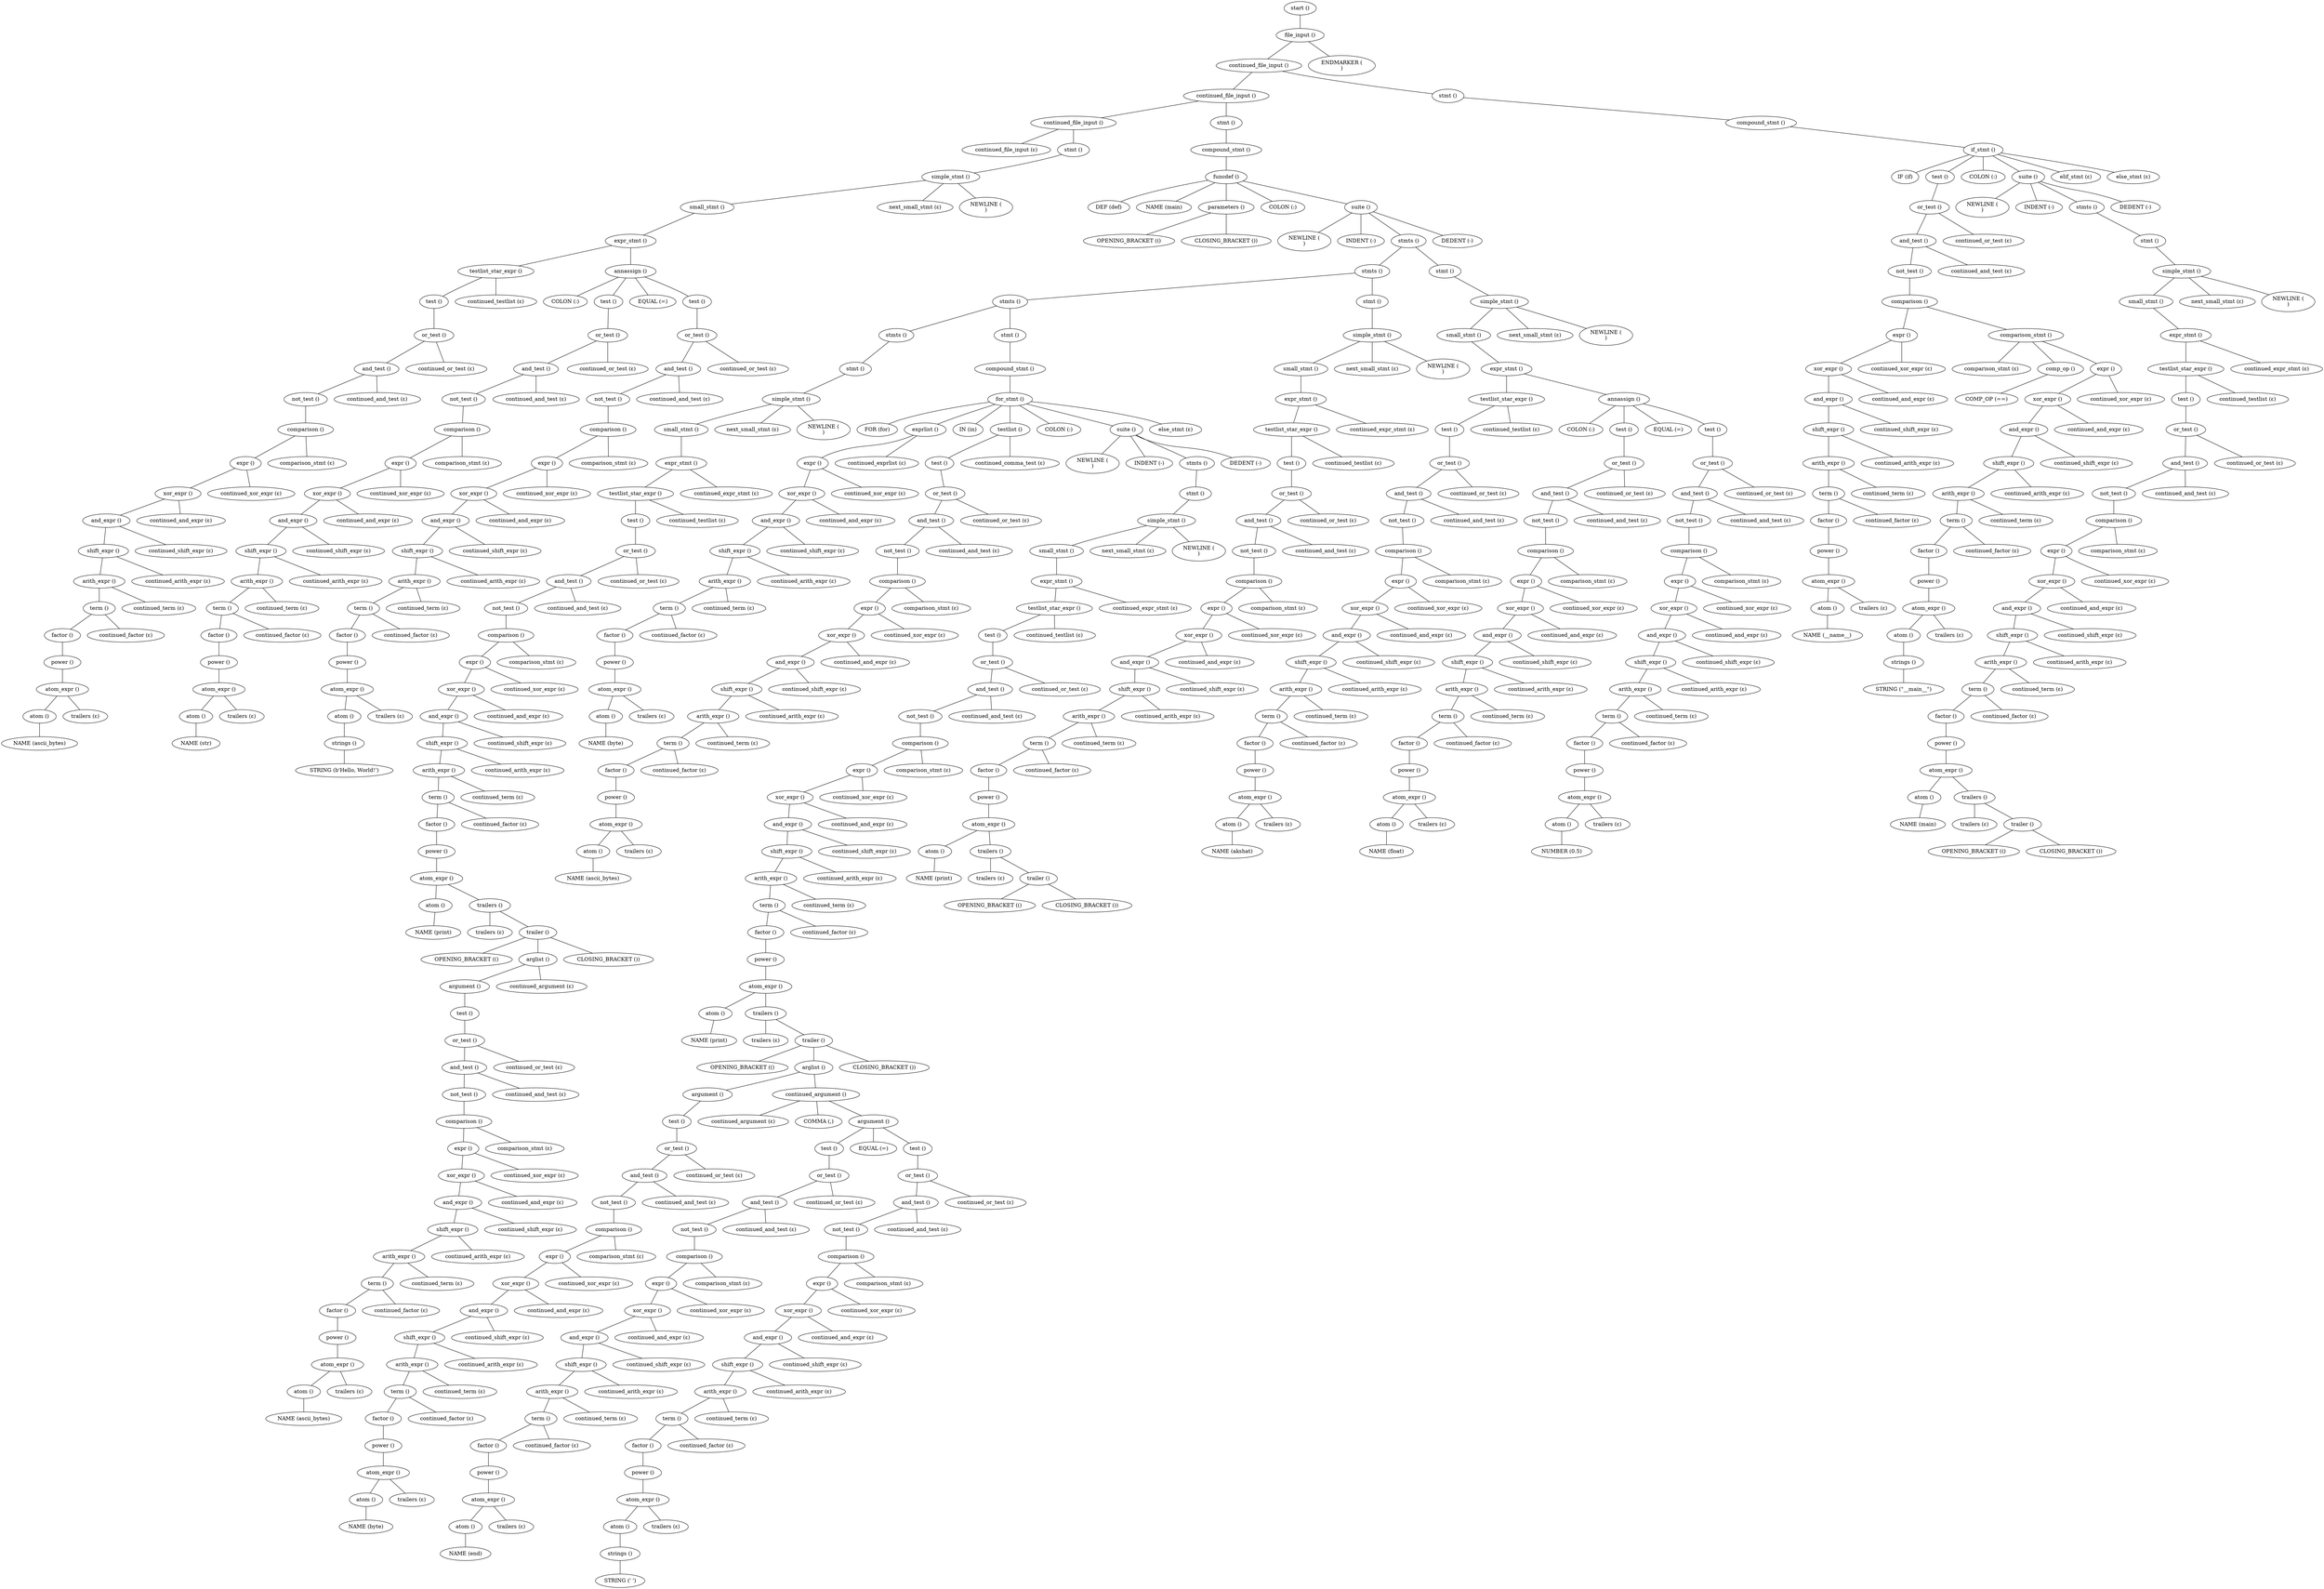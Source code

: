 Graph {
node1 [label="start ()"];
node2 [label="file_input ()"];
node3 [label="continued_file_input ()"];
node4 [label="continued_file_input ()"];
node5 [label="continued_file_input ()"];
node6 [label="continued_file_input (ε)"];
node7 [label="stmt ()"];
node8 [label="simple_stmt ()"];
node9 [label="small_stmt ()"];
node10 [label="expr_stmt ()"];
node11 [label="testlist_star_expr ()"];
node12 [label="test ()"];
node13 [label="or_test ()"];
node14 [label="and_test ()"];
node15 [label="not_test ()"];
node16 [label="comparison ()"];
node17 [label="expr ()"];
node18 [label="xor_expr ()"];
node19 [label="and_expr ()"];
node20 [label="shift_expr ()"];
node21 [label="arith_expr ()"];
node22 [label="term ()"];
node23 [label="factor ()"];
node24 [label="power ()"];
node25 [label="atom_expr ()"];
node26 [label="atom ()"];
node27 [label="NAME (ascii_bytes)"];
node28 [label="trailers (ε)"];
node29 [label="continued_factor (ε)"];
node30 [label="continued_term (ε)"];
node31 [label="continued_arith_expr (ε)"];
node32 [label="continued_shift_expr (ε)"];
node33 [label="continued_and_expr (ε)"];
node34 [label="continued_xor_expr (ε)"];
node35 [label="comparison_stmt (ε)"];
node36 [label="continued_and_test (ε)"];
node37 [label="continued_or_test (ε)"];
node38 [label="continued_testlist (ε)"];
node39 [label="annassign ()"];
node40 [label="COLON (:)"];
node41 [label="test ()"];
node42 [label="or_test ()"];
node43 [label="and_test ()"];
node44 [label="not_test ()"];
node45 [label="comparison ()"];
node46 [label="expr ()"];
node47 [label="xor_expr ()"];
node48 [label="and_expr ()"];
node49 [label="shift_expr ()"];
node50 [label="arith_expr ()"];
node51 [label="term ()"];
node52 [label="factor ()"];
node53 [label="power ()"];
node54 [label="atom_expr ()"];
node55 [label="atom ()"];
node56 [label="NAME (str)"];
node57 [label="trailers (ε)"];
node58 [label="continued_factor (ε)"];
node59 [label="continued_term (ε)"];
node60 [label="continued_arith_expr (ε)"];
node61 [label="continued_shift_expr (ε)"];
node62 [label="continued_and_expr (ε)"];
node63 [label="continued_xor_expr (ε)"];
node64 [label="comparison_stmt (ε)"];
node65 [label="continued_and_test (ε)"];
node66 [label="continued_or_test (ε)"];
node67 [label="EQUAL (=)"];
node68 [label="test ()"];
node69 [label="or_test ()"];
node70 [label="and_test ()"];
node71 [label="not_test ()"];
node72 [label="comparison ()"];
node73 [label="expr ()"];
node74 [label="xor_expr ()"];
node75 [label="and_expr ()"];
node76 [label="shift_expr ()"];
node77 [label="arith_expr ()"];
node78 [label="term ()"];
node79 [label="factor ()"];
node80 [label="power ()"];
node81 [label="atom_expr ()"];
node82 [label="atom ()"];
node83 [label="strings ()"];
node84 [label="STRING (b'Hello, World!')"];
node85 [label="trailers (ε)"];
node86 [label="continued_factor (ε)"];
node87 [label="continued_term (ε)"];
node88 [label="continued_arith_expr (ε)"];
node89 [label="continued_shift_expr (ε)"];
node90 [label="continued_and_expr (ε)"];
node91 [label="continued_xor_expr (ε)"];
node92 [label="comparison_stmt (ε)"];
node93 [label="continued_and_test (ε)"];
node94 [label="continued_or_test (ε)"];
node95 [label="next_small_stmt (ε)"];
node96 [label="NEWLINE (
)"];
node97 [label="stmt ()"];
node98 [label="compound_stmt ()"];
node99 [label="funcdef ()"];
node100 [label="DEF (def)"];
node101 [label="NAME (main)"];
node102 [label="parameters ()"];
node103 [label="OPENING_BRACKET (()"];
node104 [label="CLOSING_BRACKET ())"];
node105 [label="COLON (:)"];
node106 [label="suite ()"];
node107 [label="NEWLINE (
)"];
node108 [label="INDENT (-)"];
node109 [label="stmts ()"];
node110 [label="stmts ()"];
node111 [label="stmts ()"];
node112 [label="stmts ()"];
node113 [label="stmt ()"];
node114 [label="simple_stmt ()"];
node115 [label="small_stmt ()"];
node116 [label="expr_stmt ()"];
node117 [label="testlist_star_expr ()"];
node118 [label="test ()"];
node119 [label="or_test ()"];
node120 [label="and_test ()"];
node121 [label="not_test ()"];
node122 [label="comparison ()"];
node123 [label="expr ()"];
node124 [label="xor_expr ()"];
node125 [label="and_expr ()"];
node126 [label="shift_expr ()"];
node127 [label="arith_expr ()"];
node128 [label="term ()"];
node129 [label="factor ()"];
node130 [label="power ()"];
node131 [label="atom_expr ()"];
node132 [label="atom ()"];
node133 [label="NAME (print)"];
node134 [label="trailers ()"];
node135 [label="trailers (ε)"];
node136 [label="trailer ()"];
node137 [label="OPENING_BRACKET (()"];
node138 [label="arglist ()"];
node139 [label="argument ()"];
node140 [label="test ()"];
node141 [label="or_test ()"];
node142 [label="and_test ()"];
node143 [label="not_test ()"];
node144 [label="comparison ()"];
node145 [label="expr ()"];
node146 [label="xor_expr ()"];
node147 [label="and_expr ()"];
node148 [label="shift_expr ()"];
node149 [label="arith_expr ()"];
node150 [label="term ()"];
node151 [label="factor ()"];
node152 [label="power ()"];
node153 [label="atom_expr ()"];
node154 [label="atom ()"];
node155 [label="NAME (ascii_bytes)"];
node156 [label="trailers (ε)"];
node157 [label="continued_factor (ε)"];
node158 [label="continued_term (ε)"];
node159 [label="continued_arith_expr (ε)"];
node160 [label="continued_shift_expr (ε)"];
node161 [label="continued_and_expr (ε)"];
node162 [label="continued_xor_expr (ε)"];
node163 [label="comparison_stmt (ε)"];
node164 [label="continued_and_test (ε)"];
node165 [label="continued_or_test (ε)"];
node166 [label="continued_argument (ε)"];
node167 [label="CLOSING_BRACKET ())"];
node168 [label="continued_factor (ε)"];
node169 [label="continued_term (ε)"];
node170 [label="continued_arith_expr (ε)"];
node171 [label="continued_shift_expr (ε)"];
node172 [label="continued_and_expr (ε)"];
node173 [label="continued_xor_expr (ε)"];
node174 [label="comparison_stmt (ε)"];
node175 [label="continued_and_test (ε)"];
node176 [label="continued_or_test (ε)"];
node177 [label="continued_testlist (ε)"];
node178 [label="continued_expr_stmt (ε)"];
node179 [label="next_small_stmt (ε)"];
node180 [label="NEWLINE (
)"];
node181 [label="stmt ()"];
node182 [label="compound_stmt ()"];
node183 [label="for_stmt ()"];
node184 [label="FOR (for)"];
node185 [label="exprlist ()"];
node186 [label="expr ()"];
node187 [label="xor_expr ()"];
node188 [label="and_expr ()"];
node189 [label="shift_expr ()"];
node190 [label="arith_expr ()"];
node191 [label="term ()"];
node192 [label="factor ()"];
node193 [label="power ()"];
node194 [label="atom_expr ()"];
node195 [label="atom ()"];
node196 [label="NAME (byte)"];
node197 [label="trailers (ε)"];
node198 [label="continued_factor (ε)"];
node199 [label="continued_term (ε)"];
node200 [label="continued_arith_expr (ε)"];
node201 [label="continued_shift_expr (ε)"];
node202 [label="continued_and_expr (ε)"];
node203 [label="continued_xor_expr (ε)"];
node204 [label="continued_exprlist (ε)"];
node205 [label="IN (in)"];
node206 [label="testlist ()"];
node207 [label="test ()"];
node208 [label="or_test ()"];
node209 [label="and_test ()"];
node210 [label="not_test ()"];
node211 [label="comparison ()"];
node212 [label="expr ()"];
node213 [label="xor_expr ()"];
node214 [label="and_expr ()"];
node215 [label="shift_expr ()"];
node216 [label="arith_expr ()"];
node217 [label="term ()"];
node218 [label="factor ()"];
node219 [label="power ()"];
node220 [label="atom_expr ()"];
node221 [label="atom ()"];
node222 [label="NAME (ascii_bytes)"];
node223 [label="trailers (ε)"];
node224 [label="continued_factor (ε)"];
node225 [label="continued_term (ε)"];
node226 [label="continued_arith_expr (ε)"];
node227 [label="continued_shift_expr (ε)"];
node228 [label="continued_and_expr (ε)"];
node229 [label="continued_xor_expr (ε)"];
node230 [label="comparison_stmt (ε)"];
node231 [label="continued_and_test (ε)"];
node232 [label="continued_or_test (ε)"];
node233 [label="continued_comma_test (ε)"];
node234 [label="COLON (:)"];
node235 [label="suite ()"];
node236 [label="NEWLINE (
)"];
node237 [label="INDENT (-)"];
node238 [label="stmts ()"];
node239 [label="stmt ()"];
node240 [label="simple_stmt ()"];
node241 [label="small_stmt ()"];
node242 [label="expr_stmt ()"];
node243 [label="testlist_star_expr ()"];
node244 [label="test ()"];
node245 [label="or_test ()"];
node246 [label="and_test ()"];
node247 [label="not_test ()"];
node248 [label="comparison ()"];
node249 [label="expr ()"];
node250 [label="xor_expr ()"];
node251 [label="and_expr ()"];
node252 [label="shift_expr ()"];
node253 [label="arith_expr ()"];
node254 [label="term ()"];
node255 [label="factor ()"];
node256 [label="power ()"];
node257 [label="atom_expr ()"];
node258 [label="atom ()"];
node259 [label="NAME (print)"];
node260 [label="trailers ()"];
node261 [label="trailers (ε)"];
node262 [label="trailer ()"];
node263 [label="OPENING_BRACKET (()"];
node264 [label="arglist ()"];
node265 [label="argument ()"];
node266 [label="test ()"];
node267 [label="or_test ()"];
node268 [label="and_test ()"];
node269 [label="not_test ()"];
node270 [label="comparison ()"];
node271 [label="expr ()"];
node272 [label="xor_expr ()"];
node273 [label="and_expr ()"];
node274 [label="shift_expr ()"];
node275 [label="arith_expr ()"];
node276 [label="term ()"];
node277 [label="factor ()"];
node278 [label="power ()"];
node279 [label="atom_expr ()"];
node280 [label="atom ()"];
node281 [label="NAME (byte)"];
node282 [label="trailers (ε)"];
node283 [label="continued_factor (ε)"];
node284 [label="continued_term (ε)"];
node285 [label="continued_arith_expr (ε)"];
node286 [label="continued_shift_expr (ε)"];
node287 [label="continued_and_expr (ε)"];
node288 [label="continued_xor_expr (ε)"];
node289 [label="comparison_stmt (ε)"];
node290 [label="continued_and_test (ε)"];
node291 [label="continued_or_test (ε)"];
node292 [label="continued_argument ()"];
node293 [label="continued_argument (ε)"];
node294 [label="COMMA (,)"];
node295 [label="argument ()"];
node296 [label="test ()"];
node297 [label="or_test ()"];
node298 [label="and_test ()"];
node299 [label="not_test ()"];
node300 [label="comparison ()"];
node301 [label="expr ()"];
node302 [label="xor_expr ()"];
node303 [label="and_expr ()"];
node304 [label="shift_expr ()"];
node305 [label="arith_expr ()"];
node306 [label="term ()"];
node307 [label="factor ()"];
node308 [label="power ()"];
node309 [label="atom_expr ()"];
node310 [label="atom ()"];
node311 [label="NAME (end)"];
node312 [label="trailers (ε)"];
node313 [label="continued_factor (ε)"];
node314 [label="continued_term (ε)"];
node315 [label="continued_arith_expr (ε)"];
node316 [label="continued_shift_expr (ε)"];
node317 [label="continued_and_expr (ε)"];
node318 [label="continued_xor_expr (ε)"];
node319 [label="comparison_stmt (ε)"];
node320 [label="continued_and_test (ε)"];
node321 [label="continued_or_test (ε)"];
node322 [label="EQUAL (=)"];
node323 [label="test ()"];
node324 [label="or_test ()"];
node325 [label="and_test ()"];
node326 [label="not_test ()"];
node327 [label="comparison ()"];
node328 [label="expr ()"];
node329 [label="xor_expr ()"];
node330 [label="and_expr ()"];
node331 [label="shift_expr ()"];
node332 [label="arith_expr ()"];
node333 [label="term ()"];
node334 [label="factor ()"];
node335 [label="power ()"];
node336 [label="atom_expr ()"];
node337 [label="atom ()"];
node338 [label="strings ()"];
node339 [label="STRING (' ')"];
node340 [label="trailers (ε)"];
node341 [label="continued_factor (ε)"];
node342 [label="continued_term (ε)"];
node343 [label="continued_arith_expr (ε)"];
node344 [label="continued_shift_expr (ε)"];
node345 [label="continued_and_expr (ε)"];
node346 [label="continued_xor_expr (ε)"];
node347 [label="comparison_stmt (ε)"];
node348 [label="continued_and_test (ε)"];
node349 [label="continued_or_test (ε)"];
node350 [label="CLOSING_BRACKET ())"];
node351 [label="continued_factor (ε)"];
node352 [label="continued_term (ε)"];
node353 [label="continued_arith_expr (ε)"];
node354 [label="continued_shift_expr (ε)"];
node355 [label="continued_and_expr (ε)"];
node356 [label="continued_xor_expr (ε)"];
node357 [label="comparison_stmt (ε)"];
node358 [label="continued_and_test (ε)"];
node359 [label="continued_or_test (ε)"];
node360 [label="continued_testlist (ε)"];
node361 [label="continued_expr_stmt (ε)"];
node362 [label="next_small_stmt (ε)"];
node363 [label="NEWLINE (
)"];
node364 [label="DEDENT (-)"];
node365 [label="else_stmt (ε)"];
node366 [label="stmt ()"];
node367 [label="simple_stmt ()"];
node368 [label="small_stmt ()"];
node369 [label="expr_stmt ()"];
node370 [label="testlist_star_expr ()"];
node371 [label="test ()"];
node372 [label="or_test ()"];
node373 [label="and_test ()"];
node374 [label="not_test ()"];
node375 [label="comparison ()"];
node376 [label="expr ()"];
node377 [label="xor_expr ()"];
node378 [label="and_expr ()"];
node379 [label="shift_expr ()"];
node380 [label="arith_expr ()"];
node381 [label="term ()"];
node382 [label="factor ()"];
node383 [label="power ()"];
node384 [label="atom_expr ()"];
node385 [label="atom ()"];
node386 [label="NAME (print)"];
node387 [label="trailers ()"];
node388 [label="trailers (ε)"];
node389 [label="trailer ()"];
node390 [label="OPENING_BRACKET (()"];
node391 [label="CLOSING_BRACKET ())"];
node392 [label="continued_factor (ε)"];
node393 [label="continued_term (ε)"];
node394 [label="continued_arith_expr (ε)"];
node395 [label="continued_shift_expr (ε)"];
node396 [label="continued_and_expr (ε)"];
node397 [label="continued_xor_expr (ε)"];
node398 [label="comparison_stmt (ε)"];
node399 [label="continued_and_test (ε)"];
node400 [label="continued_or_test (ε)"];
node401 [label="continued_testlist (ε)"];
node402 [label="continued_expr_stmt (ε)"];
node403 [label="next_small_stmt (ε)"];
node404 [label="NEWLINE (
)"];
node405 [label="stmt ()"];
node406 [label="simple_stmt ()"];
node407 [label="small_stmt ()"];
node408 [label="expr_stmt ()"];
node409 [label="testlist_star_expr ()"];
node410 [label="test ()"];
node411 [label="or_test ()"];
node412 [label="and_test ()"];
node413 [label="not_test ()"];
node414 [label="comparison ()"];
node415 [label="expr ()"];
node416 [label="xor_expr ()"];
node417 [label="and_expr ()"];
node418 [label="shift_expr ()"];
node419 [label="arith_expr ()"];
node420 [label="term ()"];
node421 [label="factor ()"];
node422 [label="power ()"];
node423 [label="atom_expr ()"];
node424 [label="atom ()"];
node425 [label="NAME (akshat)"];
node426 [label="trailers (ε)"];
node427 [label="continued_factor (ε)"];
node428 [label="continued_term (ε)"];
node429 [label="continued_arith_expr (ε)"];
node430 [label="continued_shift_expr (ε)"];
node431 [label="continued_and_expr (ε)"];
node432 [label="continued_xor_expr (ε)"];
node433 [label="comparison_stmt (ε)"];
node434 [label="continued_and_test (ε)"];
node435 [label="continued_or_test (ε)"];
node436 [label="continued_testlist (ε)"];
node437 [label="annassign ()"];
node438 [label="COLON (:)"];
node439 [label="test ()"];
node440 [label="or_test ()"];
node441 [label="and_test ()"];
node442 [label="not_test ()"];
node443 [label="comparison ()"];
node444 [label="expr ()"];
node445 [label="xor_expr ()"];
node446 [label="and_expr ()"];
node447 [label="shift_expr ()"];
node448 [label="arith_expr ()"];
node449 [label="term ()"];
node450 [label="factor ()"];
node451 [label="power ()"];
node452 [label="atom_expr ()"];
node453 [label="atom ()"];
node454 [label="NAME (float)"];
node455 [label="trailers (ε)"];
node456 [label="continued_factor (ε)"];
node457 [label="continued_term (ε)"];
node458 [label="continued_arith_expr (ε)"];
node459 [label="continued_shift_expr (ε)"];
node460 [label="continued_and_expr (ε)"];
node461 [label="continued_xor_expr (ε)"];
node462 [label="comparison_stmt (ε)"];
node463 [label="continued_and_test (ε)"];
node464 [label="continued_or_test (ε)"];
node465 [label="EQUAL (=)"];
node466 [label="test ()"];
node467 [label="or_test ()"];
node468 [label="and_test ()"];
node469 [label="not_test ()"];
node470 [label="comparison ()"];
node471 [label="expr ()"];
node472 [label="xor_expr ()"];
node473 [label="and_expr ()"];
node474 [label="shift_expr ()"];
node475 [label="arith_expr ()"];
node476 [label="term ()"];
node477 [label="factor ()"];
node478 [label="power ()"];
node479 [label="atom_expr ()"];
node480 [label="atom ()"];
node481 [label="NUMBER (0.5)"];
node482 [label="trailers (ε)"];
node483 [label="continued_factor (ε)"];
node484 [label="continued_term (ε)"];
node485 [label="continued_arith_expr (ε)"];
node486 [label="continued_shift_expr (ε)"];
node487 [label="continued_and_expr (ε)"];
node488 [label="continued_xor_expr (ε)"];
node489 [label="comparison_stmt (ε)"];
node490 [label="continued_and_test (ε)"];
node491 [label="continued_or_test (ε)"];
node492 [label="next_small_stmt (ε)"];
node493 [label="NEWLINE (
)"];
node494 [label="DEDENT (-)"];
node495 [label="stmt ()"];
node496 [label="compound_stmt ()"];
node497 [label="if_stmt ()"];
node498 [label="IF (if)"];
node499 [label="test ()"];
node500 [label="or_test ()"];
node501 [label="and_test ()"];
node502 [label="not_test ()"];
node503 [label="comparison ()"];
node504 [label="expr ()"];
node505 [label="xor_expr ()"];
node506 [label="and_expr ()"];
node507 [label="shift_expr ()"];
node508 [label="arith_expr ()"];
node509 [label="term ()"];
node510 [label="factor ()"];
node511 [label="power ()"];
node512 [label="atom_expr ()"];
node513 [label="atom ()"];
node514 [label="NAME (__name__)"];
node515 [label="trailers (ε)"];
node516 [label="continued_factor (ε)"];
node517 [label="continued_term (ε)"];
node518 [label="continued_arith_expr (ε)"];
node519 [label="continued_shift_expr (ε)"];
node520 [label="continued_and_expr (ε)"];
node521 [label="continued_xor_expr (ε)"];
node522 [label="comparison_stmt ()"];
node523 [label="comparison_stmt (ε)"];
node524 [label="comp_op ()"];
node525 [label="COMP_OP (==)"];
node526 [label="expr ()"];
node527 [label="xor_expr ()"];
node528 [label="and_expr ()"];
node529 [label="shift_expr ()"];
node530 [label="arith_expr ()"];
node531 [label="term ()"];
node532 [label="factor ()"];
node533 [label="power ()"];
node534 [label="atom_expr ()"];
node535 [label="atom ()"];
node536 [label="strings ()"];
node537 [label="STRING (&quot;__main__&quot;)"];
node538 [label="trailers (ε)"];
node539 [label="continued_factor (ε)"];
node540 [label="continued_term (ε)"];
node541 [label="continued_arith_expr (ε)"];
node542 [label="continued_shift_expr (ε)"];
node543 [label="continued_and_expr (ε)"];
node544 [label="continued_xor_expr (ε)"];
node545 [label="continued_and_test (ε)"];
node546 [label="continued_or_test (ε)"];
node547 [label="COLON (:)"];
node548 [label="suite ()"];
node549 [label="NEWLINE (
)"];
node550 [label="INDENT (-)"];
node551 [label="stmts ()"];
node552 [label="stmt ()"];
node553 [label="simple_stmt ()"];
node554 [label="small_stmt ()"];
node555 [label="expr_stmt ()"];
node556 [label="testlist_star_expr ()"];
node557 [label="test ()"];
node558 [label="or_test ()"];
node559 [label="and_test ()"];
node560 [label="not_test ()"];
node561 [label="comparison ()"];
node562 [label="expr ()"];
node563 [label="xor_expr ()"];
node564 [label="and_expr ()"];
node565 [label="shift_expr ()"];
node566 [label="arith_expr ()"];
node567 [label="term ()"];
node568 [label="factor ()"];
node569 [label="power ()"];
node570 [label="atom_expr ()"];
node571 [label="atom ()"];
node572 [label="NAME (main)"];
node573 [label="trailers ()"];
node574 [label="trailers (ε)"];
node575 [label="trailer ()"];
node576 [label="OPENING_BRACKET (()"];
node577 [label="CLOSING_BRACKET ())"];
node578 [label="continued_factor (ε)"];
node579 [label="continued_term (ε)"];
node580 [label="continued_arith_expr (ε)"];
node581 [label="continued_shift_expr (ε)"];
node582 [label="continued_and_expr (ε)"];
node583 [label="continued_xor_expr (ε)"];
node584 [label="comparison_stmt (ε)"];
node585 [label="continued_and_test (ε)"];
node586 [label="continued_or_test (ε)"];
node587 [label="continued_testlist (ε)"];
node588 [label="continued_expr_stmt (ε)"];
node589 [label="next_small_stmt (ε)"];
node590 [label="NEWLINE (
)"];
node591 [label="DEDENT (-)"];
node592 [label="elif_stmt (ε)"];
node593 [label="else_stmt (ε)"];
node594 [label="ENDMARKER (
)"];

node1 -- node2;
node2 -- node3;
node3 -- node4;
node4 -- node5;
node5 -- node6;
node5 -- node7;
node7 -- node8;
node8 -- node9;
node9 -- node10;
node10 -- node11;
node11 -- node12;
node12 -- node13;
node13 -- node14;
node14 -- node15;
node15 -- node16;
node16 -- node17;
node17 -- node18;
node18 -- node19;
node19 -- node20;
node20 -- node21;
node21 -- node22;
node22 -- node23;
node23 -- node24;
node24 -- node25;
node25 -- node26;
node26 -- node27;
node25 -- node28;
node22 -- node29;
node21 -- node30;
node20 -- node31;
node19 -- node32;
node18 -- node33;
node17 -- node34;
node16 -- node35;
node14 -- node36;
node13 -- node37;
node11 -- node38;
node10 -- node39;
node39 -- node40;
node39 -- node41;
node41 -- node42;
node42 -- node43;
node43 -- node44;
node44 -- node45;
node45 -- node46;
node46 -- node47;
node47 -- node48;
node48 -- node49;
node49 -- node50;
node50 -- node51;
node51 -- node52;
node52 -- node53;
node53 -- node54;
node54 -- node55;
node55 -- node56;
node54 -- node57;
node51 -- node58;
node50 -- node59;
node49 -- node60;
node48 -- node61;
node47 -- node62;
node46 -- node63;
node45 -- node64;
node43 -- node65;
node42 -- node66;
node39 -- node67;
node39 -- node68;
node68 -- node69;
node69 -- node70;
node70 -- node71;
node71 -- node72;
node72 -- node73;
node73 -- node74;
node74 -- node75;
node75 -- node76;
node76 -- node77;
node77 -- node78;
node78 -- node79;
node79 -- node80;
node80 -- node81;
node81 -- node82;
node82 -- node83;
node83 -- node84;
node81 -- node85;
node78 -- node86;
node77 -- node87;
node76 -- node88;
node75 -- node89;
node74 -- node90;
node73 -- node91;
node72 -- node92;
node70 -- node93;
node69 -- node94;
node8 -- node95;
node8 -- node96;
node4 -- node97;
node97 -- node98;
node98 -- node99;
node99 -- node100;
node99 -- node101;
node99 -- node102;
node102 -- node103;
node102 -- node104;
node99 -- node105;
node99 -- node106;
node106 -- node107;
node106 -- node108;
node106 -- node109;
node109 -- node110;
node110 -- node111;
node111 -- node112;
node112 -- node113;
node113 -- node114;
node114 -- node115;
node115 -- node116;
node116 -- node117;
node117 -- node118;
node118 -- node119;
node119 -- node120;
node120 -- node121;
node121 -- node122;
node122 -- node123;
node123 -- node124;
node124 -- node125;
node125 -- node126;
node126 -- node127;
node127 -- node128;
node128 -- node129;
node129 -- node130;
node130 -- node131;
node131 -- node132;
node132 -- node133;
node131 -- node134;
node134 -- node135;
node134 -- node136;
node136 -- node137;
node136 -- node138;
node138 -- node139;
node139 -- node140;
node140 -- node141;
node141 -- node142;
node142 -- node143;
node143 -- node144;
node144 -- node145;
node145 -- node146;
node146 -- node147;
node147 -- node148;
node148 -- node149;
node149 -- node150;
node150 -- node151;
node151 -- node152;
node152 -- node153;
node153 -- node154;
node154 -- node155;
node153 -- node156;
node150 -- node157;
node149 -- node158;
node148 -- node159;
node147 -- node160;
node146 -- node161;
node145 -- node162;
node144 -- node163;
node142 -- node164;
node141 -- node165;
node138 -- node166;
node136 -- node167;
node128 -- node168;
node127 -- node169;
node126 -- node170;
node125 -- node171;
node124 -- node172;
node123 -- node173;
node122 -- node174;
node120 -- node175;
node119 -- node176;
node117 -- node177;
node116 -- node178;
node114 -- node179;
node114 -- node180;
node111 -- node181;
node181 -- node182;
node182 -- node183;
node183 -- node184;
node183 -- node185;
node185 -- node186;
node186 -- node187;
node187 -- node188;
node188 -- node189;
node189 -- node190;
node190 -- node191;
node191 -- node192;
node192 -- node193;
node193 -- node194;
node194 -- node195;
node195 -- node196;
node194 -- node197;
node191 -- node198;
node190 -- node199;
node189 -- node200;
node188 -- node201;
node187 -- node202;
node186 -- node203;
node185 -- node204;
node183 -- node205;
node183 -- node206;
node206 -- node207;
node207 -- node208;
node208 -- node209;
node209 -- node210;
node210 -- node211;
node211 -- node212;
node212 -- node213;
node213 -- node214;
node214 -- node215;
node215 -- node216;
node216 -- node217;
node217 -- node218;
node218 -- node219;
node219 -- node220;
node220 -- node221;
node221 -- node222;
node220 -- node223;
node217 -- node224;
node216 -- node225;
node215 -- node226;
node214 -- node227;
node213 -- node228;
node212 -- node229;
node211 -- node230;
node209 -- node231;
node208 -- node232;
node206 -- node233;
node183 -- node234;
node183 -- node235;
node235 -- node236;
node235 -- node237;
node235 -- node238;
node238 -- node239;
node239 -- node240;
node240 -- node241;
node241 -- node242;
node242 -- node243;
node243 -- node244;
node244 -- node245;
node245 -- node246;
node246 -- node247;
node247 -- node248;
node248 -- node249;
node249 -- node250;
node250 -- node251;
node251 -- node252;
node252 -- node253;
node253 -- node254;
node254 -- node255;
node255 -- node256;
node256 -- node257;
node257 -- node258;
node258 -- node259;
node257 -- node260;
node260 -- node261;
node260 -- node262;
node262 -- node263;
node262 -- node264;
node264 -- node265;
node265 -- node266;
node266 -- node267;
node267 -- node268;
node268 -- node269;
node269 -- node270;
node270 -- node271;
node271 -- node272;
node272 -- node273;
node273 -- node274;
node274 -- node275;
node275 -- node276;
node276 -- node277;
node277 -- node278;
node278 -- node279;
node279 -- node280;
node280 -- node281;
node279 -- node282;
node276 -- node283;
node275 -- node284;
node274 -- node285;
node273 -- node286;
node272 -- node287;
node271 -- node288;
node270 -- node289;
node268 -- node290;
node267 -- node291;
node264 -- node292;
node292 -- node293;
node292 -- node294;
node292 -- node295;
node295 -- node296;
node296 -- node297;
node297 -- node298;
node298 -- node299;
node299 -- node300;
node300 -- node301;
node301 -- node302;
node302 -- node303;
node303 -- node304;
node304 -- node305;
node305 -- node306;
node306 -- node307;
node307 -- node308;
node308 -- node309;
node309 -- node310;
node310 -- node311;
node309 -- node312;
node306 -- node313;
node305 -- node314;
node304 -- node315;
node303 -- node316;
node302 -- node317;
node301 -- node318;
node300 -- node319;
node298 -- node320;
node297 -- node321;
node295 -- node322;
node295 -- node323;
node323 -- node324;
node324 -- node325;
node325 -- node326;
node326 -- node327;
node327 -- node328;
node328 -- node329;
node329 -- node330;
node330 -- node331;
node331 -- node332;
node332 -- node333;
node333 -- node334;
node334 -- node335;
node335 -- node336;
node336 -- node337;
node337 -- node338;
node338 -- node339;
node336 -- node340;
node333 -- node341;
node332 -- node342;
node331 -- node343;
node330 -- node344;
node329 -- node345;
node328 -- node346;
node327 -- node347;
node325 -- node348;
node324 -- node349;
node262 -- node350;
node254 -- node351;
node253 -- node352;
node252 -- node353;
node251 -- node354;
node250 -- node355;
node249 -- node356;
node248 -- node357;
node246 -- node358;
node245 -- node359;
node243 -- node360;
node242 -- node361;
node240 -- node362;
node240 -- node363;
node235 -- node364;
node183 -- node365;
node110 -- node366;
node366 -- node367;
node367 -- node368;
node368 -- node369;
node369 -- node370;
node370 -- node371;
node371 -- node372;
node372 -- node373;
node373 -- node374;
node374 -- node375;
node375 -- node376;
node376 -- node377;
node377 -- node378;
node378 -- node379;
node379 -- node380;
node380 -- node381;
node381 -- node382;
node382 -- node383;
node383 -- node384;
node384 -- node385;
node385 -- node386;
node384 -- node387;
node387 -- node388;
node387 -- node389;
node389 -- node390;
node389 -- node391;
node381 -- node392;
node380 -- node393;
node379 -- node394;
node378 -- node395;
node377 -- node396;
node376 -- node397;
node375 -- node398;
node373 -- node399;
node372 -- node400;
node370 -- node401;
node369 -- node402;
node367 -- node403;
node367 -- node404;
node109 -- node405;
node405 -- node406;
node406 -- node407;
node407 -- node408;
node408 -- node409;
node409 -- node410;
node410 -- node411;
node411 -- node412;
node412 -- node413;
node413 -- node414;
node414 -- node415;
node415 -- node416;
node416 -- node417;
node417 -- node418;
node418 -- node419;
node419 -- node420;
node420 -- node421;
node421 -- node422;
node422 -- node423;
node423 -- node424;
node424 -- node425;
node423 -- node426;
node420 -- node427;
node419 -- node428;
node418 -- node429;
node417 -- node430;
node416 -- node431;
node415 -- node432;
node414 -- node433;
node412 -- node434;
node411 -- node435;
node409 -- node436;
node408 -- node437;
node437 -- node438;
node437 -- node439;
node439 -- node440;
node440 -- node441;
node441 -- node442;
node442 -- node443;
node443 -- node444;
node444 -- node445;
node445 -- node446;
node446 -- node447;
node447 -- node448;
node448 -- node449;
node449 -- node450;
node450 -- node451;
node451 -- node452;
node452 -- node453;
node453 -- node454;
node452 -- node455;
node449 -- node456;
node448 -- node457;
node447 -- node458;
node446 -- node459;
node445 -- node460;
node444 -- node461;
node443 -- node462;
node441 -- node463;
node440 -- node464;
node437 -- node465;
node437 -- node466;
node466 -- node467;
node467 -- node468;
node468 -- node469;
node469 -- node470;
node470 -- node471;
node471 -- node472;
node472 -- node473;
node473 -- node474;
node474 -- node475;
node475 -- node476;
node476 -- node477;
node477 -- node478;
node478 -- node479;
node479 -- node480;
node480 -- node481;
node479 -- node482;
node476 -- node483;
node475 -- node484;
node474 -- node485;
node473 -- node486;
node472 -- node487;
node471 -- node488;
node470 -- node489;
node468 -- node490;
node467 -- node491;
node406 -- node492;
node406 -- node493;
node106 -- node494;
node3 -- node495;
node495 -- node496;
node496 -- node497;
node497 -- node498;
node497 -- node499;
node499 -- node500;
node500 -- node501;
node501 -- node502;
node502 -- node503;
node503 -- node504;
node504 -- node505;
node505 -- node506;
node506 -- node507;
node507 -- node508;
node508 -- node509;
node509 -- node510;
node510 -- node511;
node511 -- node512;
node512 -- node513;
node513 -- node514;
node512 -- node515;
node509 -- node516;
node508 -- node517;
node507 -- node518;
node506 -- node519;
node505 -- node520;
node504 -- node521;
node503 -- node522;
node522 -- node523;
node522 -- node524;
node524 -- node525;
node522 -- node526;
node526 -- node527;
node527 -- node528;
node528 -- node529;
node529 -- node530;
node530 -- node531;
node531 -- node532;
node532 -- node533;
node533 -- node534;
node534 -- node535;
node535 -- node536;
node536 -- node537;
node534 -- node538;
node531 -- node539;
node530 -- node540;
node529 -- node541;
node528 -- node542;
node527 -- node543;
node526 -- node544;
node501 -- node545;
node500 -- node546;
node497 -- node547;
node497 -- node548;
node548 -- node549;
node548 -- node550;
node548 -- node551;
node551 -- node552;
node552 -- node553;
node553 -- node554;
node554 -- node555;
node555 -- node556;
node556 -- node557;
node557 -- node558;
node558 -- node559;
node559 -- node560;
node560 -- node561;
node561 -- node562;
node562 -- node563;
node563 -- node564;
node564 -- node565;
node565 -- node566;
node566 -- node567;
node567 -- node568;
node568 -- node569;
node569 -- node570;
node570 -- node571;
node571 -- node572;
node570 -- node573;
node573 -- node574;
node573 -- node575;
node575 -- node576;
node575 -- node577;
node567 -- node578;
node566 -- node579;
node565 -- node580;
node564 -- node581;
node563 -- node582;
node562 -- node583;
node561 -- node584;
node559 -- node585;
node558 -- node586;
node556 -- node587;
node555 -- node588;
node553 -- node589;
node553 -- node590;
node548 -- node591;
node497 -- node592;
node497 -- node593;
node2 -- node594;

}
